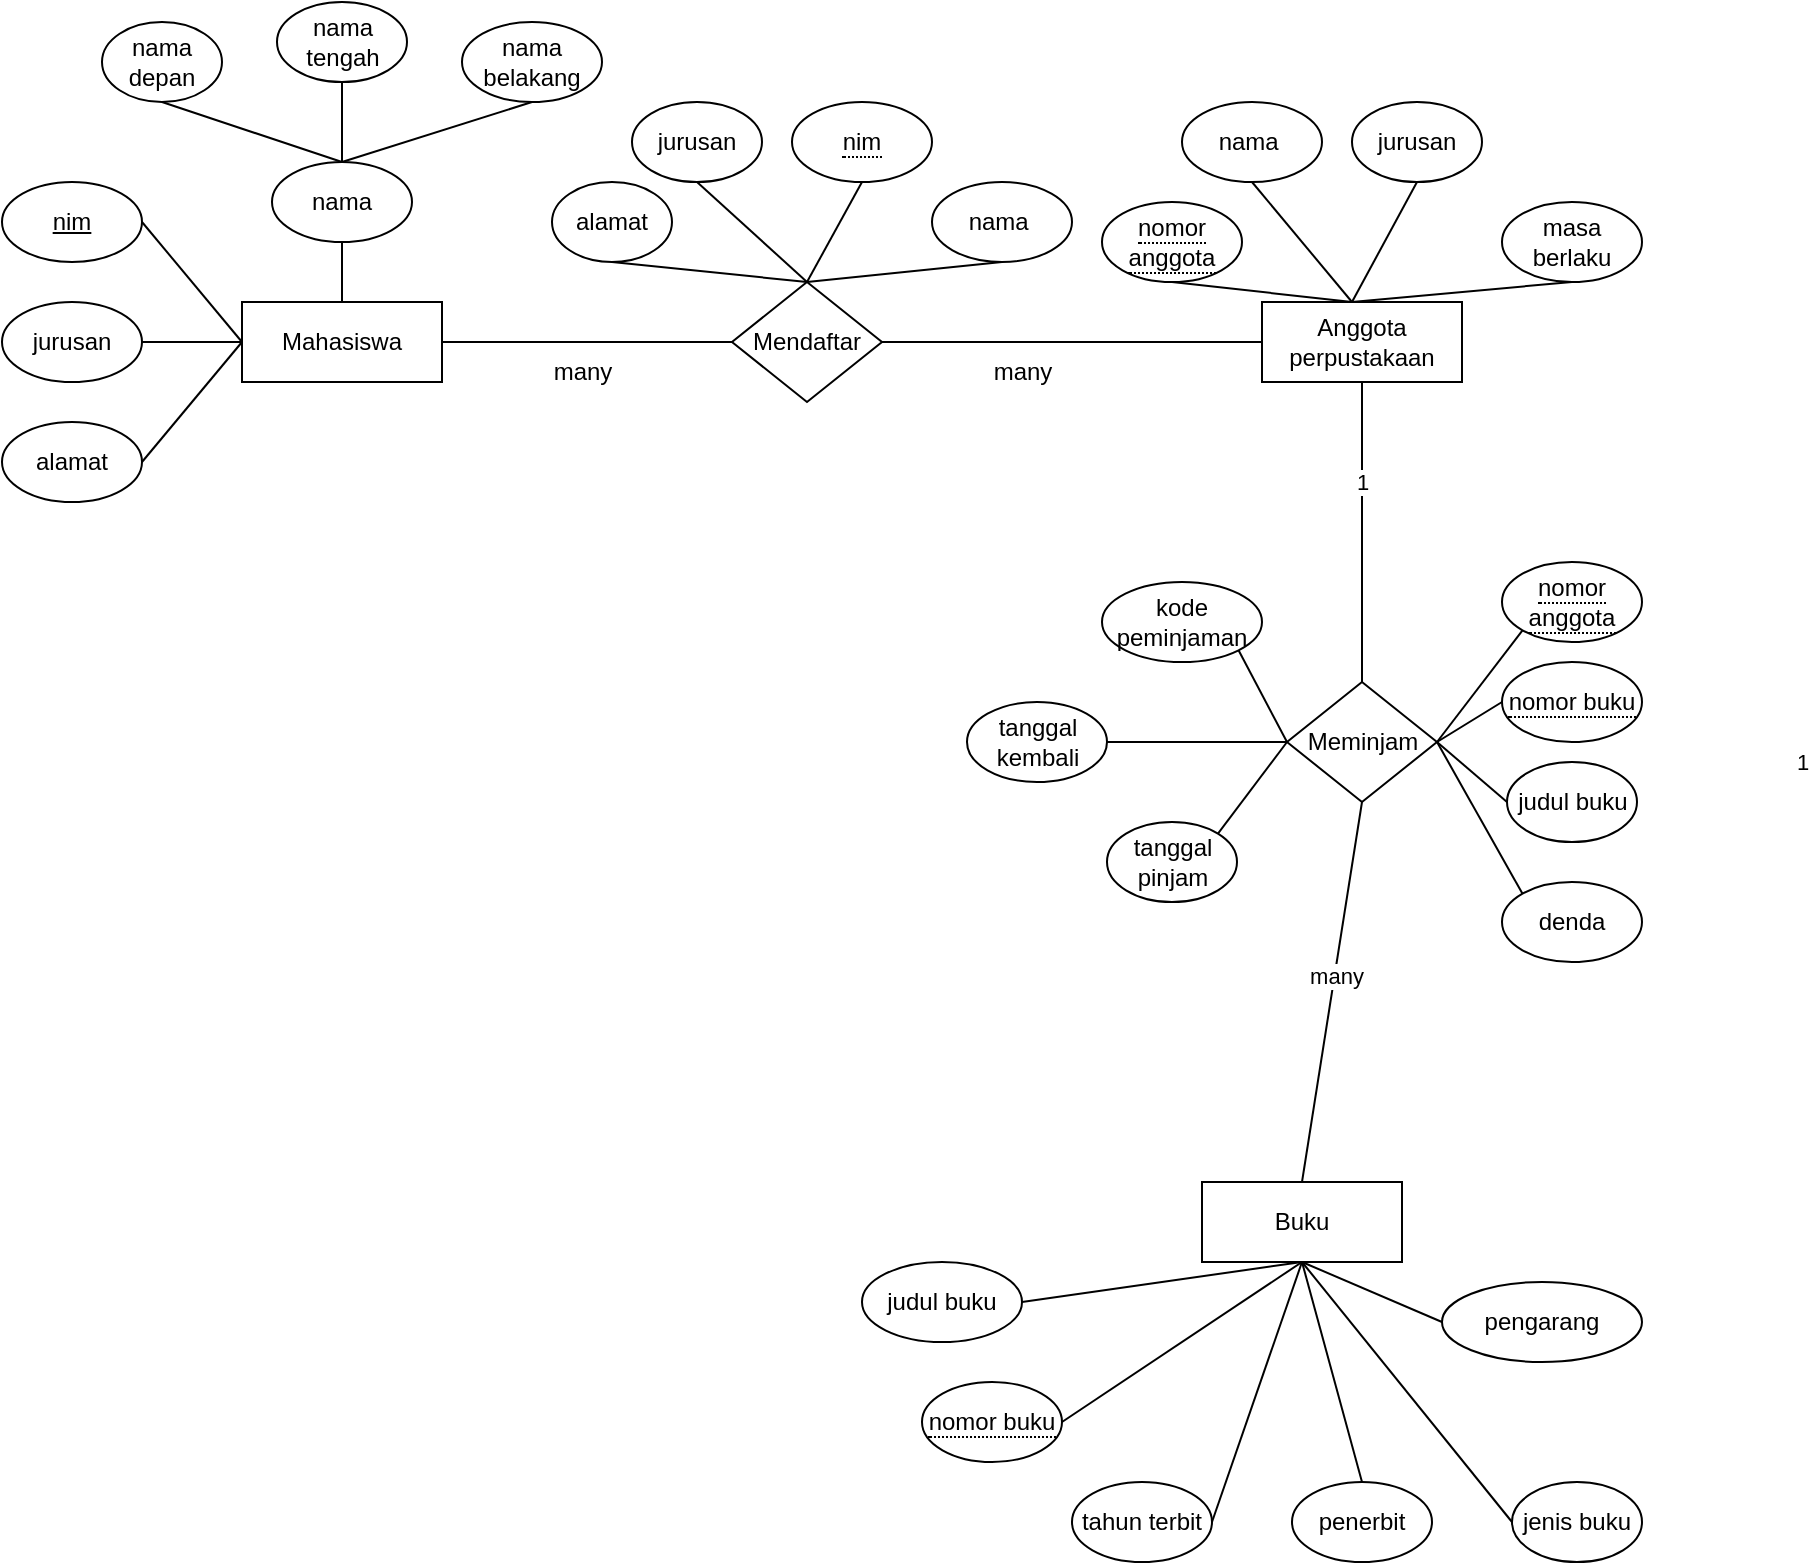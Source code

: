<mxfile version="24.7.6">
  <diagram name="Page-1" id="xuUE_tsjIEtxWmii8v3N">
    <mxGraphModel dx="945" dy="615" grid="1" gridSize="10" guides="1" tooltips="1" connect="1" arrows="1" fold="1" page="1" pageScale="1" pageWidth="850" pageHeight="1100" math="0" shadow="0">
      <root>
        <mxCell id="0" />
        <mxCell id="1" parent="0" />
        <mxCell id="ymc9ERC4LqefFPvdhk1X-12" style="edgeStyle=orthogonalEdgeStyle;rounded=0;orthogonalLoop=1;jettySize=auto;html=1;exitX=0.5;exitY=1;exitDx=0;exitDy=0;" edge="1" parent="1">
          <mxGeometry relative="1" as="geometry">
            <mxPoint x="430" y="560" as="sourcePoint" />
            <mxPoint x="430" y="560" as="targetPoint" />
          </mxGeometry>
        </mxCell>
        <mxCell id="ymc9ERC4LqefFPvdhk1X-14" value="Mahasiswa" style="whiteSpace=wrap;html=1;align=center;" vertex="1" parent="1">
          <mxGeometry x="140" y="160" width="100" height="40" as="geometry" />
        </mxCell>
        <mxCell id="ymc9ERC4LqefFPvdhk1X-15" value="jurusan" style="ellipse;whiteSpace=wrap;html=1;align=center;" vertex="1" parent="1">
          <mxGeometry x="20" y="160" width="70" height="40" as="geometry" />
        </mxCell>
        <mxCell id="ymc9ERC4LqefFPvdhk1X-16" value="nim" style="ellipse;whiteSpace=wrap;html=1;align=center;fontStyle=4;" vertex="1" parent="1">
          <mxGeometry x="20" y="100" width="70" height="40" as="geometry" />
        </mxCell>
        <mxCell id="ymc9ERC4LqefFPvdhk1X-17" value="" style="endArrow=none;html=1;rounded=0;exitX=1;exitY=0.5;exitDx=0;exitDy=0;entryX=0;entryY=0.5;entryDx=0;entryDy=0;" edge="1" parent="1" source="ymc9ERC4LqefFPvdhk1X-15" target="ymc9ERC4LqefFPvdhk1X-14">
          <mxGeometry relative="1" as="geometry">
            <mxPoint x="50" y="250" as="sourcePoint" />
            <mxPoint x="210" y="250" as="targetPoint" />
          </mxGeometry>
        </mxCell>
        <mxCell id="ymc9ERC4LqefFPvdhk1X-18" value="" style="endArrow=none;html=1;rounded=0;exitX=1;exitY=0.5;exitDx=0;exitDy=0;entryX=0;entryY=0.5;entryDx=0;entryDy=0;" edge="1" parent="1" source="ymc9ERC4LqefFPvdhk1X-16" target="ymc9ERC4LqefFPvdhk1X-14">
          <mxGeometry relative="1" as="geometry">
            <mxPoint x="90" y="130" as="sourcePoint" />
            <mxPoint x="140" y="130" as="targetPoint" />
            <Array as="points" />
          </mxGeometry>
        </mxCell>
        <mxCell id="ymc9ERC4LqefFPvdhk1X-19" value="alamat" style="ellipse;whiteSpace=wrap;html=1;align=center;" vertex="1" parent="1">
          <mxGeometry x="20" y="220" width="70" height="40" as="geometry" />
        </mxCell>
        <mxCell id="ymc9ERC4LqefFPvdhk1X-20" value="" style="endArrow=none;html=1;rounded=0;entryX=0;entryY=0.5;entryDx=0;entryDy=0;exitX=1;exitY=0.5;exitDx=0;exitDy=0;" edge="1" parent="1" source="ymc9ERC4LqefFPvdhk1X-19" target="ymc9ERC4LqefFPvdhk1X-14">
          <mxGeometry relative="1" as="geometry">
            <mxPoint x="90" y="240" as="sourcePoint" />
            <mxPoint x="140" y="239.55" as="targetPoint" />
          </mxGeometry>
        </mxCell>
        <mxCell id="ymc9ERC4LqefFPvdhk1X-21" value="nama" style="ellipse;whiteSpace=wrap;html=1;align=center;" vertex="1" parent="1">
          <mxGeometry x="155" y="90" width="70" height="40" as="geometry" />
        </mxCell>
        <mxCell id="ymc9ERC4LqefFPvdhk1X-22" value="nama tengah" style="ellipse;whiteSpace=wrap;html=1;align=center;" vertex="1" parent="1">
          <mxGeometry x="157.5" y="10" width="65" height="40" as="geometry" />
        </mxCell>
        <mxCell id="ymc9ERC4LqefFPvdhk1X-23" value="nama belakang" style="ellipse;whiteSpace=wrap;html=1;align=center;" vertex="1" parent="1">
          <mxGeometry x="250" y="20" width="70" height="40" as="geometry" />
        </mxCell>
        <mxCell id="ymc9ERC4LqefFPvdhk1X-24" value="nama depan" style="ellipse;whiteSpace=wrap;html=1;align=center;" vertex="1" parent="1">
          <mxGeometry x="70" y="20" width="60" height="40" as="geometry" />
        </mxCell>
        <mxCell id="ymc9ERC4LqefFPvdhk1X-25" value="" style="endArrow=none;html=1;rounded=0;exitX=0.5;exitY=1;exitDx=0;exitDy=0;entryX=0.5;entryY=0;entryDx=0;entryDy=0;" edge="1" parent="1" source="ymc9ERC4LqefFPvdhk1X-24" target="ymc9ERC4LqefFPvdhk1X-21">
          <mxGeometry relative="1" as="geometry">
            <mxPoint x="80" y="90" as="sourcePoint" />
            <mxPoint x="240" y="90" as="targetPoint" />
          </mxGeometry>
        </mxCell>
        <mxCell id="ymc9ERC4LqefFPvdhk1X-26" value="" style="endArrow=none;html=1;rounded=0;exitX=0.5;exitY=0;exitDx=0;exitDy=0;entryX=0.5;entryY=1;entryDx=0;entryDy=0;" edge="1" parent="1" source="ymc9ERC4LqefFPvdhk1X-21" target="ymc9ERC4LqefFPvdhk1X-22">
          <mxGeometry relative="1" as="geometry">
            <mxPoint x="180" y="80" as="sourcePoint" />
            <mxPoint x="340" y="80" as="targetPoint" />
          </mxGeometry>
        </mxCell>
        <mxCell id="ymc9ERC4LqefFPvdhk1X-27" value="" style="endArrow=none;html=1;rounded=0;exitX=0.5;exitY=0;exitDx=0;exitDy=0;entryX=0.5;entryY=1;entryDx=0;entryDy=0;" edge="1" parent="1" source="ymc9ERC4LqefFPvdhk1X-21" target="ymc9ERC4LqefFPvdhk1X-23">
          <mxGeometry relative="1" as="geometry">
            <mxPoint x="230" y="100" as="sourcePoint" />
            <mxPoint x="390" y="100" as="targetPoint" />
          </mxGeometry>
        </mxCell>
        <mxCell id="ymc9ERC4LqefFPvdhk1X-28" value="" style="endArrow=none;html=1;rounded=0;entryX=0.5;entryY=1;entryDx=0;entryDy=0;exitX=0.5;exitY=0;exitDx=0;exitDy=0;" edge="1" parent="1" source="ymc9ERC4LqefFPvdhk1X-14" target="ymc9ERC4LqefFPvdhk1X-21">
          <mxGeometry relative="1" as="geometry">
            <mxPoint x="190" as="sourcePoint" />
            <mxPoint x="190" y="130" as="targetPoint" />
          </mxGeometry>
        </mxCell>
        <mxCell id="ymc9ERC4LqefFPvdhk1X-29" value="" style="endArrow=none;html=1;rounded=0;exitX=1;exitY=0.5;exitDx=0;exitDy=0;entryX=0;entryY=0.5;entryDx=0;entryDy=0;" edge="1" parent="1" source="ymc9ERC4LqefFPvdhk1X-14" target="ymc9ERC4LqefFPvdhk1X-30">
          <mxGeometry relative="1" as="geometry">
            <mxPoint x="260" y="180" as="sourcePoint" />
            <mxPoint x="280" y="180" as="targetPoint" />
          </mxGeometry>
        </mxCell>
        <mxCell id="ymc9ERC4LqefFPvdhk1X-30" value="Mendaftar" style="shape=rhombus;perimeter=rhombusPerimeter;whiteSpace=wrap;html=1;align=center;" vertex="1" parent="1">
          <mxGeometry x="385" y="150" width="75" height="60" as="geometry" />
        </mxCell>
        <mxCell id="ymc9ERC4LqefFPvdhk1X-32" value="jurusan" style="ellipse;whiteSpace=wrap;html=1;align=center;" vertex="1" parent="1">
          <mxGeometry x="335" y="60" width="65" height="40" as="geometry" />
        </mxCell>
        <mxCell id="ymc9ERC4LqefFPvdhk1X-33" value="nama&amp;nbsp;" style="ellipse;whiteSpace=wrap;html=1;align=center;" vertex="1" parent="1">
          <mxGeometry x="485" y="100" width="70" height="40" as="geometry" />
        </mxCell>
        <mxCell id="ymc9ERC4LqefFPvdhk1X-34" value="alamat" style="ellipse;whiteSpace=wrap;html=1;align=center;" vertex="1" parent="1">
          <mxGeometry x="295" y="100" width="60" height="40" as="geometry" />
        </mxCell>
        <mxCell id="ymc9ERC4LqefFPvdhk1X-35" value="" style="endArrow=none;html=1;rounded=0;exitX=0.5;exitY=1;exitDx=0;exitDy=0;entryX=0.5;entryY=0;entryDx=0;entryDy=0;" edge="1" parent="1" source="ymc9ERC4LqefFPvdhk1X-34" target="ymc9ERC4LqefFPvdhk1X-30">
          <mxGeometry relative="1" as="geometry">
            <mxPoint x="325" y="60" as="sourcePoint" />
            <mxPoint x="420" y="90" as="targetPoint" />
          </mxGeometry>
        </mxCell>
        <mxCell id="ymc9ERC4LqefFPvdhk1X-36" value="" style="endArrow=none;html=1;rounded=0;exitX=0.5;exitY=0;exitDx=0;exitDy=0;entryX=0.5;entryY=1;entryDx=0;entryDy=0;" edge="1" parent="1" source="ymc9ERC4LqefFPvdhk1X-30" target="ymc9ERC4LqefFPvdhk1X-32">
          <mxGeometry relative="1" as="geometry">
            <mxPoint x="420" y="90" as="sourcePoint" />
            <mxPoint x="565" y="80" as="targetPoint" />
          </mxGeometry>
        </mxCell>
        <mxCell id="ymc9ERC4LqefFPvdhk1X-37" value="" style="endArrow=none;html=1;rounded=0;exitX=0.5;exitY=0;exitDx=0;exitDy=0;entryX=0.5;entryY=1;entryDx=0;entryDy=0;" edge="1" parent="1" source="ymc9ERC4LqefFPvdhk1X-30" target="ymc9ERC4LqefFPvdhk1X-33">
          <mxGeometry relative="1" as="geometry">
            <mxPoint x="420" y="90" as="sourcePoint" />
            <mxPoint x="615" y="100" as="targetPoint" />
          </mxGeometry>
        </mxCell>
        <mxCell id="ymc9ERC4LqefFPvdhk1X-39" value="&lt;span style=&quot;border-bottom: 1px dotted&quot;&gt;nim&lt;/span&gt;" style="ellipse;whiteSpace=wrap;html=1;align=center;" vertex="1" parent="1">
          <mxGeometry x="415" y="60" width="70" height="40" as="geometry" />
        </mxCell>
        <mxCell id="ymc9ERC4LqefFPvdhk1X-40" value="" style="endArrow=none;html=1;rounded=0;exitX=0.5;exitY=0;exitDx=0;exitDy=0;entryX=0.5;entryY=1;entryDx=0;entryDy=0;" edge="1" parent="1" source="ymc9ERC4LqefFPvdhk1X-30" target="ymc9ERC4LqefFPvdhk1X-39">
          <mxGeometry relative="1" as="geometry">
            <mxPoint x="420" y="90" as="sourcePoint" />
            <mxPoint x="595" y="80" as="targetPoint" />
          </mxGeometry>
        </mxCell>
        <mxCell id="ymc9ERC4LqefFPvdhk1X-41" value="" style="endArrow=none;html=1;rounded=0;exitX=1;exitY=0.5;exitDx=0;exitDy=0;entryX=0;entryY=0.5;entryDx=0;entryDy=0;" edge="1" parent="1" source="ymc9ERC4LqefFPvdhk1X-30" target="ymc9ERC4LqefFPvdhk1X-42">
          <mxGeometry relative="1" as="geometry">
            <mxPoint x="510" y="180" as="sourcePoint" />
            <mxPoint x="540" y="180" as="targetPoint" />
          </mxGeometry>
        </mxCell>
        <mxCell id="ymc9ERC4LqefFPvdhk1X-42" value="Anggota perpustakaan" style="whiteSpace=wrap;html=1;align=center;" vertex="1" parent="1">
          <mxGeometry x="650" y="160" width="100" height="40" as="geometry" />
        </mxCell>
        <mxCell id="ymc9ERC4LqefFPvdhk1X-43" value="jurusan" style="ellipse;whiteSpace=wrap;html=1;align=center;" vertex="1" parent="1">
          <mxGeometry x="695" y="60" width="65" height="40" as="geometry" />
        </mxCell>
        <mxCell id="ymc9ERC4LqefFPvdhk1X-44" value="nama&amp;nbsp;" style="ellipse;whiteSpace=wrap;html=1;align=center;" vertex="1" parent="1">
          <mxGeometry x="610" y="60" width="70" height="40" as="geometry" />
        </mxCell>
        <mxCell id="ymc9ERC4LqefFPvdhk1X-45" value="masa berlaku" style="ellipse;whiteSpace=wrap;html=1;align=center;" vertex="1" parent="1">
          <mxGeometry x="770" y="110" width="70" height="40" as="geometry" />
        </mxCell>
        <mxCell id="ymc9ERC4LqefFPvdhk1X-46" value="" style="endArrow=none;html=1;rounded=0;exitX=0.5;exitY=1;exitDx=0;exitDy=0;entryX=0.5;entryY=0;entryDx=0;entryDy=0;" edge="1" parent="1" source="ymc9ERC4LqefFPvdhk1X-45">
          <mxGeometry relative="1" as="geometry">
            <mxPoint x="600" y="70" as="sourcePoint" />
            <mxPoint x="695" y="160" as="targetPoint" />
          </mxGeometry>
        </mxCell>
        <mxCell id="ymc9ERC4LqefFPvdhk1X-47" value="" style="endArrow=none;html=1;rounded=0;exitX=0.5;exitY=0;exitDx=0;exitDy=0;entryX=0.5;entryY=1;entryDx=0;entryDy=0;" edge="1" parent="1" target="ymc9ERC4LqefFPvdhk1X-43">
          <mxGeometry relative="1" as="geometry">
            <mxPoint x="695" y="160" as="sourcePoint" />
            <mxPoint x="840" y="90" as="targetPoint" />
          </mxGeometry>
        </mxCell>
        <mxCell id="ymc9ERC4LqefFPvdhk1X-48" value="" style="endArrow=none;html=1;rounded=0;exitX=0.5;exitY=0;exitDx=0;exitDy=0;entryX=0.5;entryY=1;entryDx=0;entryDy=0;" edge="1" parent="1" target="ymc9ERC4LqefFPvdhk1X-44">
          <mxGeometry relative="1" as="geometry">
            <mxPoint x="695" y="160" as="sourcePoint" />
            <mxPoint x="890" y="110" as="targetPoint" />
          </mxGeometry>
        </mxCell>
        <mxCell id="ymc9ERC4LqefFPvdhk1X-49" value="&lt;span style=&quot;border-bottom: 1px dotted&quot;&gt;nomor anggota&lt;/span&gt;" style="ellipse;whiteSpace=wrap;html=1;align=center;" vertex="1" parent="1">
          <mxGeometry x="570" y="110" width="70" height="40" as="geometry" />
        </mxCell>
        <mxCell id="ymc9ERC4LqefFPvdhk1X-50" value="" style="endArrow=none;html=1;rounded=0;exitX=0.5;exitY=0;exitDx=0;exitDy=0;entryX=0.5;entryY=1;entryDx=0;entryDy=0;" edge="1" parent="1" target="ymc9ERC4LqefFPvdhk1X-49">
          <mxGeometry relative="1" as="geometry">
            <mxPoint x="695" y="160" as="sourcePoint" />
            <mxPoint x="870" y="90" as="targetPoint" />
          </mxGeometry>
        </mxCell>
        <mxCell id="ymc9ERC4LqefFPvdhk1X-51" value="" style="endArrow=none;html=1;rounded=0;exitX=0.5;exitY=1;exitDx=0;exitDy=0;entryX=0.5;entryY=0;entryDx=0;entryDy=0;" edge="1" parent="1" source="ymc9ERC4LqefFPvdhk1X-42" target="ymc9ERC4LqefFPvdhk1X-52">
          <mxGeometry relative="1" as="geometry">
            <mxPoint x="760" y="250" as="sourcePoint" />
            <mxPoint x="700" y="230" as="targetPoint" />
          </mxGeometry>
        </mxCell>
        <mxCell id="ymc9ERC4LqefFPvdhk1X-53" value="1" style="edgeLabel;html=1;align=center;verticalAlign=middle;resizable=0;points=[];" vertex="1" connectable="0" parent="ymc9ERC4LqefFPvdhk1X-51">
          <mxGeometry x="-0.285" y="1" relative="1" as="geometry">
            <mxPoint x="-1" y="-4" as="offset" />
          </mxGeometry>
        </mxCell>
        <mxCell id="ymc9ERC4LqefFPvdhk1X-52" value="Meminjam" style="shape=rhombus;perimeter=rhombusPerimeter;whiteSpace=wrap;html=1;align=center;" vertex="1" parent="1">
          <mxGeometry x="662.5" y="350" width="75" height="60" as="geometry" />
        </mxCell>
        <mxCell id="ymc9ERC4LqefFPvdhk1X-55" value="tanggal pinjam" style="ellipse;whiteSpace=wrap;html=1;align=center;" vertex="1" parent="1">
          <mxGeometry x="572.5" y="420" width="65" height="40" as="geometry" />
        </mxCell>
        <mxCell id="ymc9ERC4LqefFPvdhk1X-56" value="tanggal kembali" style="ellipse;whiteSpace=wrap;html=1;align=center;" vertex="1" parent="1">
          <mxGeometry x="502.5" y="360" width="70" height="40" as="geometry" />
        </mxCell>
        <mxCell id="ymc9ERC4LqefFPvdhk1X-57" value="kode peminjaman" style="ellipse;whiteSpace=wrap;html=1;align=center;" vertex="1" parent="1">
          <mxGeometry x="570" y="300" width="80" height="40" as="geometry" />
        </mxCell>
        <mxCell id="ymc9ERC4LqefFPvdhk1X-58" value="" style="endArrow=none;html=1;rounded=0;exitX=1;exitY=1;exitDx=0;exitDy=0;entryX=0;entryY=0.5;entryDx=0;entryDy=0;" edge="1" parent="1" source="ymc9ERC4LqefFPvdhk1X-57" target="ymc9ERC4LqefFPvdhk1X-52">
          <mxGeometry relative="1" as="geometry">
            <mxPoint x="455" y="260" as="sourcePoint" />
            <mxPoint x="550" y="350" as="targetPoint" />
          </mxGeometry>
        </mxCell>
        <mxCell id="ymc9ERC4LqefFPvdhk1X-59" value="" style="endArrow=none;html=1;rounded=0;exitX=0;exitY=0.5;exitDx=0;exitDy=0;entryX=1;entryY=0;entryDx=0;entryDy=0;" edge="1" parent="1" target="ymc9ERC4LqefFPvdhk1X-55" source="ymc9ERC4LqefFPvdhk1X-52">
          <mxGeometry relative="1" as="geometry">
            <mxPoint x="550" y="350" as="sourcePoint" />
            <mxPoint x="695" y="280" as="targetPoint" />
          </mxGeometry>
        </mxCell>
        <mxCell id="ymc9ERC4LqefFPvdhk1X-60" value="" style="endArrow=none;html=1;rounded=0;exitX=0;exitY=0.5;exitDx=0;exitDy=0;entryX=1;entryY=0.5;entryDx=0;entryDy=0;" edge="1" parent="1" target="ymc9ERC4LqefFPvdhk1X-56" source="ymc9ERC4LqefFPvdhk1X-52">
          <mxGeometry relative="1" as="geometry">
            <mxPoint x="550" y="350" as="sourcePoint" />
            <mxPoint x="745" y="300" as="targetPoint" />
          </mxGeometry>
        </mxCell>
        <mxCell id="ymc9ERC4LqefFPvdhk1X-61" value="&lt;span style=&quot;border-bottom: 1px dotted&quot;&gt;nomor anggota&lt;/span&gt;" style="ellipse;whiteSpace=wrap;html=1;align=center;" vertex="1" parent="1">
          <mxGeometry x="770" y="290" width="70" height="40" as="geometry" />
        </mxCell>
        <mxCell id="ymc9ERC4LqefFPvdhk1X-62" value="" style="endArrow=none;html=1;rounded=0;exitX=1;exitY=0.5;exitDx=0;exitDy=0;entryX=0;entryY=1;entryDx=0;entryDy=0;" edge="1" parent="1" target="ymc9ERC4LqefFPvdhk1X-61" source="ymc9ERC4LqefFPvdhk1X-52">
          <mxGeometry relative="1" as="geometry">
            <mxPoint x="550" y="350" as="sourcePoint" />
            <mxPoint x="725" y="280" as="targetPoint" />
          </mxGeometry>
        </mxCell>
        <mxCell id="ymc9ERC4LqefFPvdhk1X-63" value="&lt;span style=&quot;border-bottom: 1px dotted&quot;&gt;nomor buku&lt;/span&gt;" style="ellipse;whiteSpace=wrap;html=1;align=center;" vertex="1" parent="1">
          <mxGeometry x="770" y="340" width="70" height="40" as="geometry" />
        </mxCell>
        <mxCell id="ymc9ERC4LqefFPvdhk1X-64" value="" style="endArrow=none;html=1;rounded=0;exitX=1;exitY=0.5;exitDx=0;exitDy=0;entryX=0;entryY=0.5;entryDx=0;entryDy=0;" edge="1" parent="1" target="ymc9ERC4LqefFPvdhk1X-63" source="ymc9ERC4LqefFPvdhk1X-52">
          <mxGeometry relative="1" as="geometry">
            <mxPoint x="768" y="440" as="sourcePoint" />
            <mxPoint x="755" y="340" as="targetPoint" />
          </mxGeometry>
        </mxCell>
        <mxCell id="ymc9ERC4LqefFPvdhk1X-66" value="1" style="edgeLabel;html=1;align=center;verticalAlign=middle;resizable=0;points=[];" vertex="1" connectable="0" parent="1">
          <mxGeometry x="920" y="389.996" as="geometry" />
        </mxCell>
        <mxCell id="ymc9ERC4LqefFPvdhk1X-67" value="judul buku" style="ellipse;whiteSpace=wrap;html=1;align=center;" vertex="1" parent="1">
          <mxGeometry x="772.5" y="390" width="65" height="40" as="geometry" />
        </mxCell>
        <mxCell id="ymc9ERC4LqefFPvdhk1X-68" value="denda" style="ellipse;whiteSpace=wrap;html=1;align=center;" vertex="1" parent="1">
          <mxGeometry x="770" y="450" width="70" height="40" as="geometry" />
        </mxCell>
        <mxCell id="ymc9ERC4LqefFPvdhk1X-69" value="" style="endArrow=none;html=1;rounded=0;exitX=0;exitY=0;exitDx=0;exitDy=0;entryX=1;entryY=0.5;entryDx=0;entryDy=0;" edge="1" parent="1" source="ymc9ERC4LqefFPvdhk1X-68" target="ymc9ERC4LqefFPvdhk1X-52">
          <mxGeometry relative="1" as="geometry">
            <mxPoint x="675" y="400.36" as="sourcePoint" />
            <mxPoint x="770" y="490.36" as="targetPoint" />
          </mxGeometry>
        </mxCell>
        <mxCell id="ymc9ERC4LqefFPvdhk1X-70" value="" style="endArrow=none;html=1;rounded=0;entryX=0;entryY=0.5;entryDx=0;entryDy=0;exitX=1;exitY=0.5;exitDx=0;exitDy=0;" edge="1" parent="1" target="ymc9ERC4LqefFPvdhk1X-67" source="ymc9ERC4LqefFPvdhk1X-52">
          <mxGeometry relative="1" as="geometry">
            <mxPoint x="770" y="490.36" as="sourcePoint" />
            <mxPoint x="915" y="420.36" as="targetPoint" />
          </mxGeometry>
        </mxCell>
        <mxCell id="ymc9ERC4LqefFPvdhk1X-73" value="tahun terbit" style="ellipse;whiteSpace=wrap;html=1;align=center;" vertex="1" parent="1">
          <mxGeometry x="555" y="750" width="70" height="40" as="geometry" />
        </mxCell>
        <mxCell id="ymc9ERC4LqefFPvdhk1X-74" value="judul buku" style="ellipse;whiteSpace=wrap;html=1;align=center;" vertex="1" parent="1">
          <mxGeometry x="450" y="640" width="80" height="40" as="geometry" />
        </mxCell>
        <mxCell id="ymc9ERC4LqefFPvdhk1X-75" value="" style="endArrow=none;html=1;rounded=0;exitX=1;exitY=0.5;exitDx=0;exitDy=0;entryX=0.5;entryY=1;entryDx=0;entryDy=0;" edge="1" parent="1" source="ymc9ERC4LqefFPvdhk1X-74" target="ymc9ERC4LqefFPvdhk1X-86">
          <mxGeometry relative="1" as="geometry">
            <mxPoint x="452.5" y="510" as="sourcePoint" />
            <mxPoint x="660" y="630" as="targetPoint" />
          </mxGeometry>
        </mxCell>
        <mxCell id="ymc9ERC4LqefFPvdhk1X-77" value="" style="endArrow=none;html=1;rounded=0;exitX=0.5;exitY=1;exitDx=0;exitDy=0;entryX=1;entryY=0.5;entryDx=0;entryDy=0;" edge="1" parent="1" source="ymc9ERC4LqefFPvdhk1X-86" target="ymc9ERC4LqefFPvdhk1X-73">
          <mxGeometry relative="1" as="geometry">
            <mxPoint x="660" y="630" as="sourcePoint" />
            <mxPoint x="742.5" y="550" as="targetPoint" />
          </mxGeometry>
        </mxCell>
        <mxCell id="ymc9ERC4LqefFPvdhk1X-79" value="" style="endArrow=none;html=1;rounded=0;exitX=0.5;exitY=1;exitDx=0;exitDy=0;entryX=0;entryY=0.5;entryDx=0;entryDy=0;" edge="1" parent="1" source="ymc9ERC4LqefFPvdhk1X-86" target="ymc9ERC4LqefFPvdhk1X-89">
          <mxGeometry relative="1" as="geometry">
            <mxPoint x="800" y="630" as="sourcePoint" />
            <mxPoint x="850.414" y="674.234" as="targetPoint" />
          </mxGeometry>
        </mxCell>
        <mxCell id="ymc9ERC4LqefFPvdhk1X-80" value="&lt;span style=&quot;border-bottom: 1px dotted&quot;&gt;nomor buku&lt;/span&gt;" style="ellipse;whiteSpace=wrap;html=1;align=center;" vertex="1" parent="1">
          <mxGeometry x="480" y="700" width="70" height="40" as="geometry" />
        </mxCell>
        <mxCell id="ymc9ERC4LqefFPvdhk1X-81" value="" style="endArrow=none;html=1;rounded=0;exitX=0.5;exitY=1;exitDx=0;exitDy=0;entryX=1;entryY=0.5;entryDx=0;entryDy=0;" edge="1" parent="1" source="ymc9ERC4LqefFPvdhk1X-86" target="ymc9ERC4LqefFPvdhk1X-80">
          <mxGeometry relative="1" as="geometry">
            <mxPoint x="800" y="630" as="sourcePoint" />
            <mxPoint x="817.5" y="590" as="targetPoint" />
          </mxGeometry>
        </mxCell>
        <mxCell id="ymc9ERC4LqefFPvdhk1X-82" value="jenis buku" style="ellipse;whiteSpace=wrap;html=1;align=center;" vertex="1" parent="1">
          <mxGeometry x="775" y="750" width="65" height="40" as="geometry" />
        </mxCell>
        <mxCell id="ymc9ERC4LqefFPvdhk1X-83" value="penerbit" style="ellipse;whiteSpace=wrap;html=1;align=center;" vertex="1" parent="1">
          <mxGeometry x="665" y="750" width="70" height="40" as="geometry" />
        </mxCell>
        <mxCell id="ymc9ERC4LqefFPvdhk1X-84" value="" style="endArrow=none;html=1;rounded=0;exitX=0.5;exitY=0;exitDx=0;exitDy=0;entryX=0.5;entryY=1;entryDx=0;entryDy=0;" edge="1" parent="1" source="ymc9ERC4LqefFPvdhk1X-83" target="ymc9ERC4LqefFPvdhk1X-86">
          <mxGeometry relative="1" as="geometry">
            <mxPoint x="737.5" y="650.36" as="sourcePoint" />
            <mxPoint x="800" y="630" as="targetPoint" />
          </mxGeometry>
        </mxCell>
        <mxCell id="ymc9ERC4LqefFPvdhk1X-85" value="" style="endArrow=none;html=1;rounded=0;entryX=0;entryY=0.5;entryDx=0;entryDy=0;exitX=0.5;exitY=1;exitDx=0;exitDy=0;" edge="1" parent="1" source="ymc9ERC4LqefFPvdhk1X-86" target="ymc9ERC4LqefFPvdhk1X-82">
          <mxGeometry relative="1" as="geometry">
            <mxPoint x="800" y="630" as="sourcePoint" />
            <mxPoint x="977.5" y="670.36" as="targetPoint" />
          </mxGeometry>
        </mxCell>
        <mxCell id="ymc9ERC4LqefFPvdhk1X-86" value="Buku" style="whiteSpace=wrap;html=1;align=center;" vertex="1" parent="1">
          <mxGeometry x="620" y="600" width="100" height="40" as="geometry" />
        </mxCell>
        <mxCell id="ymc9ERC4LqefFPvdhk1X-88" value="" style="endArrow=none;html=1;rounded=0;exitX=0.5;exitY=1;exitDx=0;exitDy=0;entryX=0.5;entryY=0;entryDx=0;entryDy=0;" edge="1" parent="1" source="ymc9ERC4LqefFPvdhk1X-52" target="ymc9ERC4LqefFPvdhk1X-86">
          <mxGeometry relative="1" as="geometry">
            <mxPoint x="620" y="530" as="sourcePoint" />
            <mxPoint x="780" y="530" as="targetPoint" />
          </mxGeometry>
        </mxCell>
        <mxCell id="ymc9ERC4LqefFPvdhk1X-90" value="many" style="edgeLabel;html=1;align=center;verticalAlign=middle;resizable=0;points=[];" vertex="1" connectable="0" parent="ymc9ERC4LqefFPvdhk1X-88">
          <mxGeometry x="-0.087" relative="1" as="geometry">
            <mxPoint as="offset" />
          </mxGeometry>
        </mxCell>
        <mxCell id="ymc9ERC4LqefFPvdhk1X-89" value="pengarang" style="ellipse;whiteSpace=wrap;html=1;align=center;" vertex="1" parent="1">
          <mxGeometry x="740" y="650" width="100" height="40" as="geometry" />
        </mxCell>
        <mxCell id="ymc9ERC4LqefFPvdhk1X-91" value="many" style="text;html=1;align=center;verticalAlign=middle;resizable=0;points=[];autosize=1;strokeColor=none;fillColor=none;" vertex="1" parent="1">
          <mxGeometry x="505" y="180" width="50" height="30" as="geometry" />
        </mxCell>
        <mxCell id="ymc9ERC4LqefFPvdhk1X-92" value="many" style="text;html=1;align=center;verticalAlign=middle;resizable=0;points=[];autosize=1;strokeColor=none;fillColor=none;" vertex="1" parent="1">
          <mxGeometry x="285" y="180" width="50" height="30" as="geometry" />
        </mxCell>
      </root>
    </mxGraphModel>
  </diagram>
</mxfile>
